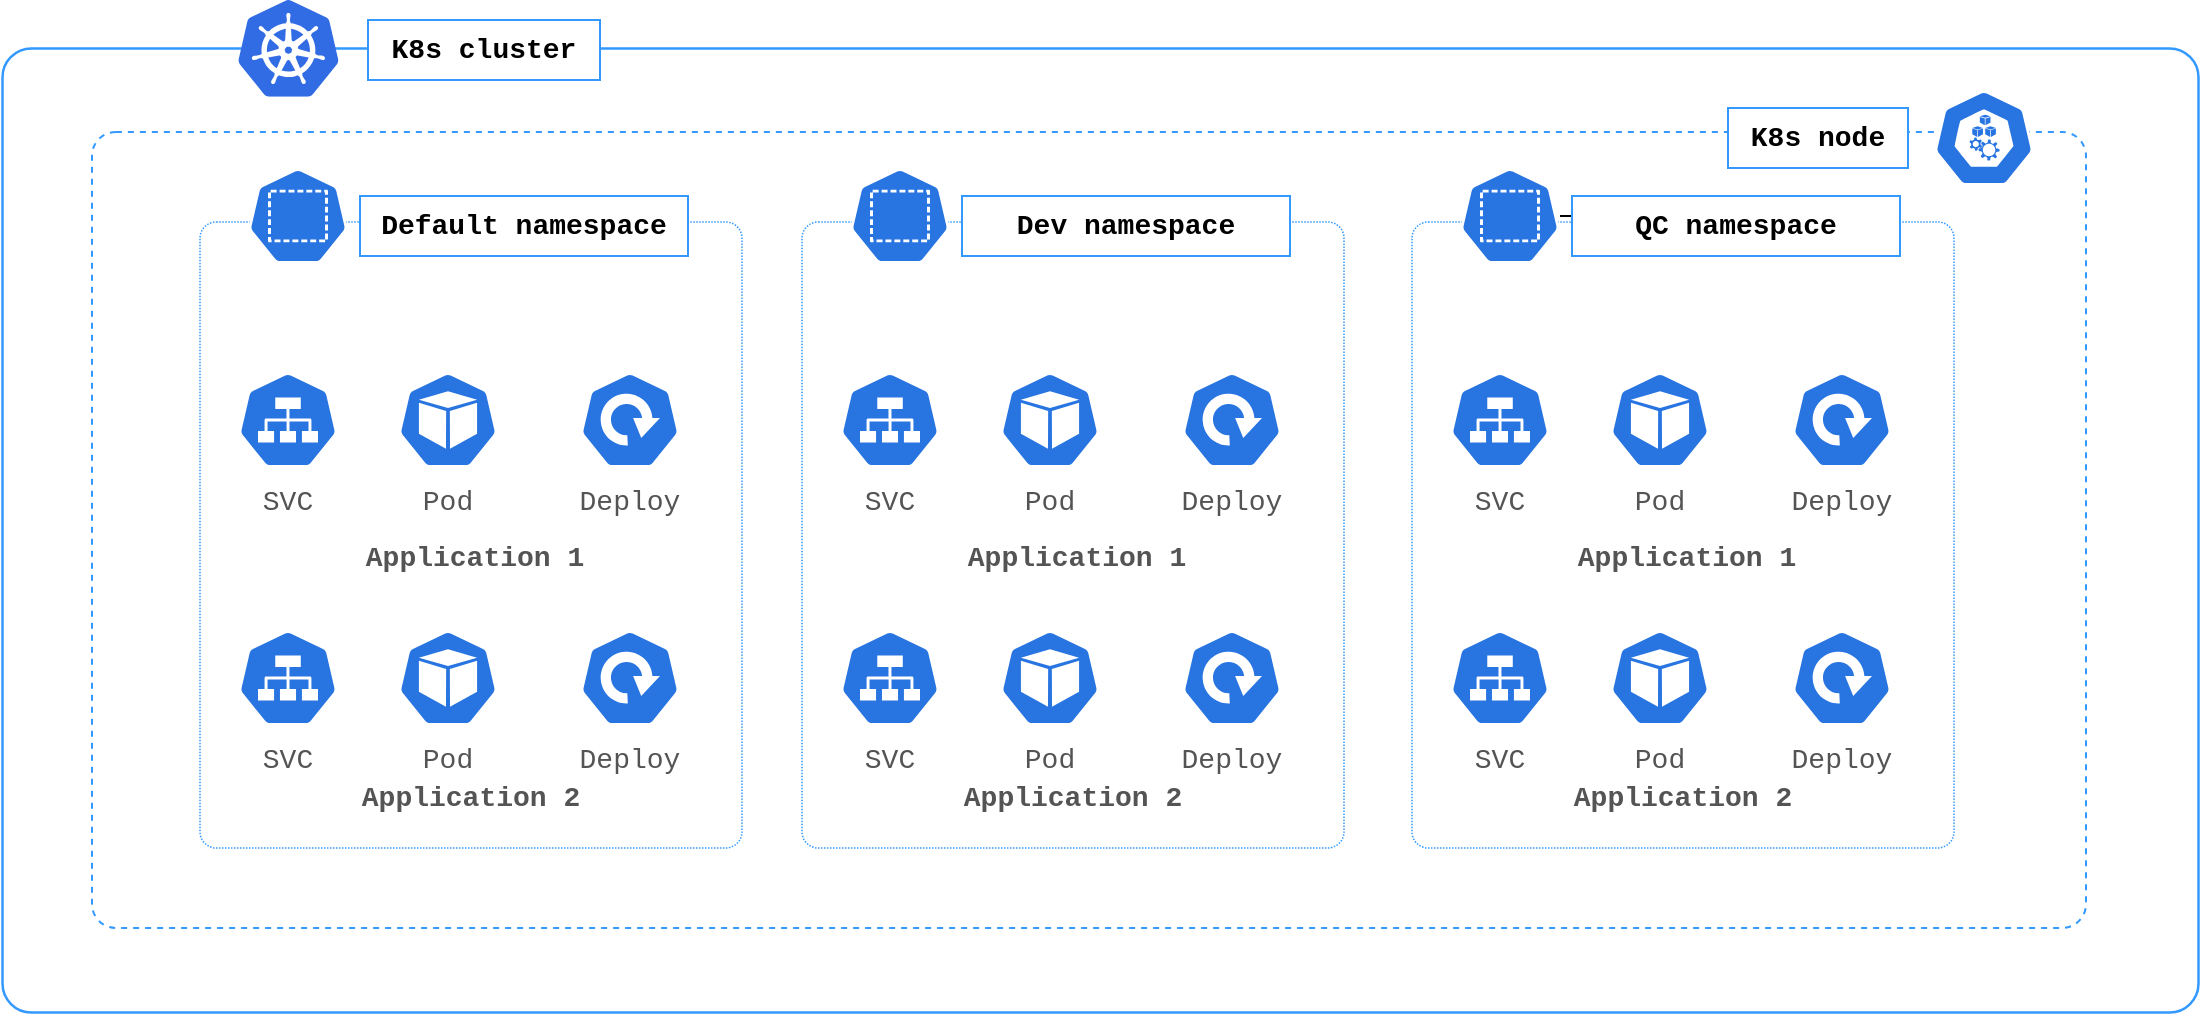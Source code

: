 <mxfile version="15.5.0" type="github" pages="2">
  <diagram id="HsrOm1_-CMgYArvelwjv" name="Namespaces">
    <mxGraphModel dx="685" dy="2009" grid="0" gridSize="10" guides="1" tooltips="1" connect="1" arrows="1" fold="1" page="0" pageScale="1" pageWidth="850" pageHeight="1100" math="0" shadow="0">
      <root>
        <mxCell id="0" />
        <mxCell id="1" parent="0" />
        <mxCell id="qfX3zUSAlYrDEAxJLBPI-2" value="" style="rounded=1;whiteSpace=wrap;html=1;arcSize=3;strokeWidth=1.25;strokeColor=#3399FF;" vertex="1" parent="1">
          <mxGeometry x="277" y="-163" width="1098" height="482" as="geometry" />
        </mxCell>
        <mxCell id="qfX3zUSAlYrDEAxJLBPI-7" value="" style="rounded=1;whiteSpace=wrap;html=1;arcSize=3;strokeWidth=1;strokeColor=#3399FF;dashed=1;" vertex="1" parent="1">
          <mxGeometry x="322" y="-121" width="997" height="398" as="geometry" />
        </mxCell>
        <mxCell id="qfX3zUSAlYrDEAxJLBPI-1" value="" style="sketch=0;aspect=fixed;html=1;points=[];align=center;image;fontSize=12;image=img/lib/mscae/Kubernetes.svg;" vertex="1" parent="1">
          <mxGeometry x="395" y="-187" width="50.42" height="48.4" as="geometry" />
        </mxCell>
        <mxCell id="qfX3zUSAlYrDEAxJLBPI-3" value="&lt;font face=&quot;Courier New&quot; style=&quot;font-size: 14px&quot;&gt;&lt;b&gt;K8s cluster&lt;/b&gt;&lt;/font&gt;" style="text;html=1;align=center;verticalAlign=middle;whiteSpace=wrap;rounded=0;fillColor=#FFFFFF;strokeColor=#3399FF;" vertex="1" parent="1">
          <mxGeometry x="460" y="-177" width="116" height="30" as="geometry" />
        </mxCell>
        <mxCell id="qfX3zUSAlYrDEAxJLBPI-5" value="" style="sketch=0;html=1;dashed=0;whitespace=wrap;fillColor=#2875E2;strokeColor=#ffffff;points=[[0.005,0.63,0],[0.1,0.2,0],[0.9,0.2,0],[0.5,0,0],[0.995,0.63,0],[0.72,0.99,0],[0.5,1,0],[0.28,0.99,0]];shape=mxgraph.kubernetes.icon;prIcon=node;fontFamily=Courier New;fontSize=14;fontColor=#545454;" vertex="1" parent="1">
          <mxGeometry x="1243" y="-142" width="50" height="48" as="geometry" />
        </mxCell>
        <mxCell id="qfX3zUSAlYrDEAxJLBPI-8" value="&lt;font face=&quot;Courier New&quot; style=&quot;font-size: 14px&quot;&gt;&lt;b&gt;K8s node&lt;/b&gt;&lt;/font&gt;" style="text;html=1;align=center;verticalAlign=middle;whiteSpace=wrap;rounded=0;fillColor=#FFFFFF;strokeColor=#3399FF;" vertex="1" parent="1">
          <mxGeometry x="1140" y="-133" width="90" height="30" as="geometry" />
        </mxCell>
        <mxCell id="qfX3zUSAlYrDEAxJLBPI-10" value="" style="rounded=1;whiteSpace=wrap;html=1;arcSize=3;strokeWidth=0.75;strokeColor=#3399FF;dashed=1;dashPattern=1 1;" vertex="1" parent="1">
          <mxGeometry x="376" y="-76" width="271" height="313" as="geometry" />
        </mxCell>
        <mxCell id="qfX3zUSAlYrDEAxJLBPI-11" value="" style="sketch=0;html=1;dashed=0;whitespace=wrap;fillColor=#2875E2;strokeColor=#ffffff;points=[[0.005,0.63,0],[0.1,0.2,0],[0.9,0.2,0],[0.5,0,0],[0.995,0.63,0],[0.72,0.99,0],[0.5,1,0],[0.28,0.99,0]];shape=mxgraph.kubernetes.icon;prIcon=svc;fontFamily=Courier New;fontSize=14;fontColor=#545454;" vertex="1" parent="1">
          <mxGeometry x="395" y="-1" width="50" height="48" as="geometry" />
        </mxCell>
        <mxCell id="qfX3zUSAlYrDEAxJLBPI-12" value="" style="sketch=0;html=1;dashed=0;whitespace=wrap;fillColor=#2875E2;strokeColor=#ffffff;points=[[0.005,0.63,0],[0.1,0.2,0],[0.9,0.2,0],[0.5,0,0],[0.995,0.63,0],[0.72,0.99,0],[0.5,1,0],[0.28,0.99,0]];shape=mxgraph.kubernetes.icon;prIcon=pod;fontFamily=Courier New;fontSize=14;fontColor=#545454;" vertex="1" parent="1">
          <mxGeometry x="475" y="-1" width="50" height="48" as="geometry" />
        </mxCell>
        <mxCell id="qfX3zUSAlYrDEAxJLBPI-13" value="" style="sketch=0;html=1;dashed=0;whitespace=wrap;fillColor=#2875E2;strokeColor=#ffffff;points=[[0.005,0.63,0],[0.1,0.2,0],[0.9,0.2,0],[0.5,0,0],[0.995,0.63,0],[0.72,0.99,0],[0.5,1,0],[0.28,0.99,0]];shape=mxgraph.kubernetes.icon;prIcon=deploy;fontFamily=Courier New;fontSize=14;fontColor=#545454;" vertex="1" parent="1">
          <mxGeometry x="566" y="-1" width="50" height="48" as="geometry" />
        </mxCell>
        <mxCell id="qfX3zUSAlYrDEAxJLBPI-14" value="" style="sketch=0;html=1;dashed=0;whitespace=wrap;fillColor=#2875E2;strokeColor=#ffffff;points=[[0.005,0.63,0],[0.1,0.2,0],[0.9,0.2,0],[0.5,0,0],[0.995,0.63,0],[0.72,0.99,0],[0.5,1,0],[0.28,0.99,0]];shape=mxgraph.kubernetes.icon;prIcon=svc;fontFamily=Courier New;fontSize=14;fontColor=#545454;" vertex="1" parent="1">
          <mxGeometry x="395" y="128" width="50" height="48" as="geometry" />
        </mxCell>
        <mxCell id="qfX3zUSAlYrDEAxJLBPI-15" value="" style="sketch=0;html=1;dashed=0;whitespace=wrap;fillColor=#2875E2;strokeColor=#ffffff;points=[[0.005,0.63,0],[0.1,0.2,0],[0.9,0.2,0],[0.5,0,0],[0.995,0.63,0],[0.72,0.99,0],[0.5,1,0],[0.28,0.99,0]];shape=mxgraph.kubernetes.icon;prIcon=pod;fontFamily=Courier New;fontSize=14;fontColor=#545454;" vertex="1" parent="1">
          <mxGeometry x="475" y="128" width="50" height="48" as="geometry" />
        </mxCell>
        <mxCell id="qfX3zUSAlYrDEAxJLBPI-16" value="" style="sketch=0;html=1;dashed=0;whitespace=wrap;fillColor=#2875E2;strokeColor=#ffffff;points=[[0.005,0.63,0],[0.1,0.2,0],[0.9,0.2,0],[0.5,0,0],[0.995,0.63,0],[0.72,0.99,0],[0.5,1,0],[0.28,0.99,0]];shape=mxgraph.kubernetes.icon;prIcon=deploy;fontFamily=Courier New;fontSize=14;fontColor=#545454;" vertex="1" parent="1">
          <mxGeometry x="566" y="128" width="50" height="48" as="geometry" />
        </mxCell>
        <mxCell id="qfX3zUSAlYrDEAxJLBPI-9" value="" style="sketch=0;html=1;dashed=0;whitespace=wrap;fillColor=#2875E2;strokeColor=#ffffff;points=[[0.005,0.63,0],[0.1,0.2,0],[0.9,0.2,0],[0.5,0,0],[0.995,0.63,0],[0.72,0.99,0],[0.5,1,0],[0.28,0.99,0]];shape=mxgraph.kubernetes.icon;prIcon=ns;fontFamily=Courier New;fontSize=14;fontColor=#545454;" vertex="1" parent="1">
          <mxGeometry x="400" y="-103" width="50" height="48" as="geometry" />
        </mxCell>
        <mxCell id="qfX3zUSAlYrDEAxJLBPI-17" value="&lt;font face=&quot;Courier New&quot;&gt;&lt;span style=&quot;font-size: 14px&quot;&gt;&lt;b&gt;Default namespace&lt;/b&gt;&lt;/span&gt;&lt;/font&gt;" style="text;html=1;align=center;verticalAlign=middle;whiteSpace=wrap;rounded=0;fillColor=#FFFFFF;strokeColor=#3399FF;" vertex="1" parent="1">
          <mxGeometry x="456" y="-89" width="164" height="30" as="geometry" />
        </mxCell>
        <mxCell id="qfX3zUSAlYrDEAxJLBPI-18" value="SVC" style="text;html=1;strokeColor=none;fillColor=none;align=center;verticalAlign=middle;whiteSpace=wrap;rounded=0;fontFamily=Courier New;fontSize=14;fontColor=#545454;" vertex="1" parent="1">
          <mxGeometry x="390" y="49" width="60" height="30" as="geometry" />
        </mxCell>
        <mxCell id="qfX3zUSAlYrDEAxJLBPI-19" value="Pod" style="text;html=1;strokeColor=none;fillColor=none;align=center;verticalAlign=middle;whiteSpace=wrap;rounded=0;fontFamily=Courier New;fontSize=14;fontColor=#545454;" vertex="1" parent="1">
          <mxGeometry x="470" y="49" width="60" height="30" as="geometry" />
        </mxCell>
        <mxCell id="qfX3zUSAlYrDEAxJLBPI-20" value="Deploy" style="text;html=1;strokeColor=none;fillColor=none;align=center;verticalAlign=middle;whiteSpace=wrap;rounded=0;fontFamily=Courier New;fontSize=14;fontColor=#545454;" vertex="1" parent="1">
          <mxGeometry x="561" y="49" width="60" height="30" as="geometry" />
        </mxCell>
        <mxCell id="qfX3zUSAlYrDEAxJLBPI-21" value="Deploy" style="text;html=1;strokeColor=none;fillColor=none;align=center;verticalAlign=middle;whiteSpace=wrap;rounded=0;fontFamily=Courier New;fontSize=14;fontColor=#545454;" vertex="1" parent="1">
          <mxGeometry x="561" y="178" width="60" height="30" as="geometry" />
        </mxCell>
        <mxCell id="qfX3zUSAlYrDEAxJLBPI-22" value="Pod" style="text;html=1;strokeColor=none;fillColor=none;align=center;verticalAlign=middle;whiteSpace=wrap;rounded=0;fontFamily=Courier New;fontSize=14;fontColor=#545454;" vertex="1" parent="1">
          <mxGeometry x="470" y="178" width="60" height="30" as="geometry" />
        </mxCell>
        <mxCell id="qfX3zUSAlYrDEAxJLBPI-23" value="SVC" style="text;html=1;strokeColor=none;fillColor=none;align=center;verticalAlign=middle;whiteSpace=wrap;rounded=0;fontFamily=Courier New;fontSize=14;fontColor=#545454;" vertex="1" parent="1">
          <mxGeometry x="390" y="178" width="60" height="30" as="geometry" />
        </mxCell>
        <mxCell id="qfX3zUSAlYrDEAxJLBPI-24" style="edgeStyle=orthogonalEdgeStyle;rounded=0;orthogonalLoop=1;jettySize=auto;html=1;exitX=0.5;exitY=1;exitDx=0;exitDy=0;fontFamily=Courier New;fontSize=14;fontColor=#545454;" edge="1" parent="1" source="qfX3zUSAlYrDEAxJLBPI-23" target="qfX3zUSAlYrDEAxJLBPI-23">
          <mxGeometry relative="1" as="geometry" />
        </mxCell>
        <mxCell id="qfX3zUSAlYrDEAxJLBPI-28" value="&lt;b&gt;Application 1&lt;/b&gt;" style="text;html=1;strokeColor=none;fillColor=none;align=center;verticalAlign=middle;whiteSpace=wrap;rounded=0;fontFamily=Courier New;fontSize=14;fontColor=#545454;" vertex="1" parent="1">
          <mxGeometry x="439" y="77" width="149" height="30" as="geometry" />
        </mxCell>
        <mxCell id="qfX3zUSAlYrDEAxJLBPI-29" value="&lt;b&gt;Application 2&lt;/b&gt;" style="text;html=1;strokeColor=none;fillColor=none;align=center;verticalAlign=middle;whiteSpace=wrap;rounded=0;fontFamily=Courier New;fontSize=14;fontColor=#545454;" vertex="1" parent="1">
          <mxGeometry x="436.5" y="197" width="149" height="30" as="geometry" />
        </mxCell>
        <mxCell id="qfX3zUSAlYrDEAxJLBPI-32" value="" style="rounded=1;whiteSpace=wrap;html=1;arcSize=3;strokeWidth=0.75;strokeColor=#3399FF;dashed=1;dashPattern=1 1;" vertex="1" parent="1">
          <mxGeometry x="677" y="-76" width="271" height="313" as="geometry" />
        </mxCell>
        <mxCell id="qfX3zUSAlYrDEAxJLBPI-33" value="" style="sketch=0;html=1;dashed=0;whitespace=wrap;fillColor=#2875E2;strokeColor=#ffffff;points=[[0.005,0.63,0],[0.1,0.2,0],[0.9,0.2,0],[0.5,0,0],[0.995,0.63,0],[0.72,0.99,0],[0.5,1,0],[0.28,0.99,0]];shape=mxgraph.kubernetes.icon;prIcon=svc;fontFamily=Courier New;fontSize=14;fontColor=#545454;" vertex="1" parent="1">
          <mxGeometry x="696" y="-1" width="50" height="48" as="geometry" />
        </mxCell>
        <mxCell id="qfX3zUSAlYrDEAxJLBPI-34" value="SVC" style="text;html=1;strokeColor=none;fillColor=none;align=center;verticalAlign=middle;whiteSpace=wrap;rounded=0;fontFamily=Courier New;fontSize=14;fontColor=#545454;" vertex="1" parent="1">
          <mxGeometry x="691" y="49" width="60" height="30" as="geometry" />
        </mxCell>
        <mxCell id="qfX3zUSAlYrDEAxJLBPI-35" value="" style="sketch=0;html=1;dashed=0;whitespace=wrap;fillColor=#2875E2;strokeColor=#ffffff;points=[[0.005,0.63,0],[0.1,0.2,0],[0.9,0.2,0],[0.5,0,0],[0.995,0.63,0],[0.72,0.99,0],[0.5,1,0],[0.28,0.99,0]];shape=mxgraph.kubernetes.icon;prIcon=pod;fontFamily=Courier New;fontSize=14;fontColor=#545454;" vertex="1" parent="1">
          <mxGeometry x="776" y="-1" width="50" height="48" as="geometry" />
        </mxCell>
        <mxCell id="qfX3zUSAlYrDEAxJLBPI-36" value="Pod" style="text;html=1;strokeColor=none;fillColor=none;align=center;verticalAlign=middle;whiteSpace=wrap;rounded=0;fontFamily=Courier New;fontSize=14;fontColor=#545454;" vertex="1" parent="1">
          <mxGeometry x="771" y="49" width="60" height="30" as="geometry" />
        </mxCell>
        <mxCell id="qfX3zUSAlYrDEAxJLBPI-37" value="" style="sketch=0;html=1;dashed=0;whitespace=wrap;fillColor=#2875E2;strokeColor=#ffffff;points=[[0.005,0.63,0],[0.1,0.2,0],[0.9,0.2,0],[0.5,0,0],[0.995,0.63,0],[0.72,0.99,0],[0.5,1,0],[0.28,0.99,0]];shape=mxgraph.kubernetes.icon;prIcon=deploy;fontFamily=Courier New;fontSize=14;fontColor=#545454;" vertex="1" parent="1">
          <mxGeometry x="867" y="-1" width="50" height="48" as="geometry" />
        </mxCell>
        <mxCell id="qfX3zUSAlYrDEAxJLBPI-38" value="Deploy" style="text;html=1;strokeColor=none;fillColor=none;align=center;verticalAlign=middle;whiteSpace=wrap;rounded=0;fontFamily=Courier New;fontSize=14;fontColor=#545454;" vertex="1" parent="1">
          <mxGeometry x="862" y="49" width="60" height="30" as="geometry" />
        </mxCell>
        <mxCell id="qfX3zUSAlYrDEAxJLBPI-39" value="&lt;b&gt;Application 1&lt;/b&gt;" style="text;html=1;strokeColor=none;fillColor=none;align=center;verticalAlign=middle;whiteSpace=wrap;rounded=0;fontFamily=Courier New;fontSize=14;fontColor=#545454;" vertex="1" parent="1">
          <mxGeometry x="740" y="77" width="149" height="30" as="geometry" />
        </mxCell>
        <mxCell id="qfX3zUSAlYrDEAxJLBPI-40" value="" style="sketch=0;html=1;dashed=0;whitespace=wrap;fillColor=#2875E2;strokeColor=#ffffff;points=[[0.005,0.63,0],[0.1,0.2,0],[0.9,0.2,0],[0.5,0,0],[0.995,0.63,0],[0.72,0.99,0],[0.5,1,0],[0.28,0.99,0]];shape=mxgraph.kubernetes.icon;prIcon=deploy;fontFamily=Courier New;fontSize=14;fontColor=#545454;" vertex="1" parent="1">
          <mxGeometry x="867" y="128" width="50" height="48" as="geometry" />
        </mxCell>
        <mxCell id="qfX3zUSAlYrDEAxJLBPI-41" value="" style="sketch=0;html=1;dashed=0;whitespace=wrap;fillColor=#2875E2;strokeColor=#ffffff;points=[[0.005,0.63,0],[0.1,0.2,0],[0.9,0.2,0],[0.5,0,0],[0.995,0.63,0],[0.72,0.99,0],[0.5,1,0],[0.28,0.99,0]];shape=mxgraph.kubernetes.icon;prIcon=pod;fontFamily=Courier New;fontSize=14;fontColor=#545454;" vertex="1" parent="1">
          <mxGeometry x="776" y="128" width="50" height="48" as="geometry" />
        </mxCell>
        <mxCell id="qfX3zUSAlYrDEAxJLBPI-42" value="" style="sketch=0;html=1;dashed=0;whitespace=wrap;fillColor=#2875E2;strokeColor=#ffffff;points=[[0.005,0.63,0],[0.1,0.2,0],[0.9,0.2,0],[0.5,0,0],[0.995,0.63,0],[0.72,0.99,0],[0.5,1,0],[0.28,0.99,0]];shape=mxgraph.kubernetes.icon;prIcon=svc;fontFamily=Courier New;fontSize=14;fontColor=#545454;" vertex="1" parent="1">
          <mxGeometry x="696" y="128" width="50" height="48" as="geometry" />
        </mxCell>
        <mxCell id="qfX3zUSAlYrDEAxJLBPI-43" value="SVC" style="text;html=1;strokeColor=none;fillColor=none;align=center;verticalAlign=middle;whiteSpace=wrap;rounded=0;fontFamily=Courier New;fontSize=14;fontColor=#545454;" vertex="1" parent="1">
          <mxGeometry x="691" y="178" width="60" height="30" as="geometry" />
        </mxCell>
        <mxCell id="qfX3zUSAlYrDEAxJLBPI-44" value="Pod" style="text;html=1;strokeColor=none;fillColor=none;align=center;verticalAlign=middle;whiteSpace=wrap;rounded=0;fontFamily=Courier New;fontSize=14;fontColor=#545454;" vertex="1" parent="1">
          <mxGeometry x="771" y="178" width="60" height="30" as="geometry" />
        </mxCell>
        <mxCell id="qfX3zUSAlYrDEAxJLBPI-45" value="Deploy" style="text;html=1;strokeColor=none;fillColor=none;align=center;verticalAlign=middle;whiteSpace=wrap;rounded=0;fontFamily=Courier New;fontSize=14;fontColor=#545454;" vertex="1" parent="1">
          <mxGeometry x="862" y="178" width="60" height="30" as="geometry" />
        </mxCell>
        <mxCell id="qfX3zUSAlYrDEAxJLBPI-46" value="&lt;b&gt;Application 2&lt;/b&gt;" style="text;html=1;strokeColor=none;fillColor=none;align=center;verticalAlign=middle;whiteSpace=wrap;rounded=0;fontFamily=Courier New;fontSize=14;fontColor=#545454;" vertex="1" parent="1">
          <mxGeometry x="737.5" y="197" width="149" height="30" as="geometry" />
        </mxCell>
        <mxCell id="qfX3zUSAlYrDEAxJLBPI-64" value="" style="edgeStyle=orthogonalEdgeStyle;rounded=0;orthogonalLoop=1;jettySize=auto;html=1;fontFamily=Courier New;fontSize=14;fontColor=#545454;" edge="1" parent="1" source="qfX3zUSAlYrDEAxJLBPI-47" target="qfX3zUSAlYrDEAxJLBPI-48">
          <mxGeometry relative="1" as="geometry" />
        </mxCell>
        <mxCell id="qfX3zUSAlYrDEAxJLBPI-49" value="" style="rounded=1;whiteSpace=wrap;html=1;arcSize=3;strokeWidth=0.75;strokeColor=#3399FF;dashed=1;dashPattern=1 1;" vertex="1" parent="1">
          <mxGeometry x="982" y="-76" width="271" height="313" as="geometry" />
        </mxCell>
        <mxCell id="qfX3zUSAlYrDEAxJLBPI-50" value="" style="sketch=0;html=1;dashed=0;whitespace=wrap;fillColor=#2875E2;strokeColor=#ffffff;points=[[0.005,0.63,0],[0.1,0.2,0],[0.9,0.2,0],[0.5,0,0],[0.995,0.63,0],[0.72,0.99,0],[0.5,1,0],[0.28,0.99,0]];shape=mxgraph.kubernetes.icon;prIcon=svc;fontFamily=Courier New;fontSize=14;fontColor=#545454;" vertex="1" parent="1">
          <mxGeometry x="1001" y="-1" width="50" height="48" as="geometry" />
        </mxCell>
        <mxCell id="qfX3zUSAlYrDEAxJLBPI-51" value="SVC" style="text;html=1;strokeColor=none;fillColor=none;align=center;verticalAlign=middle;whiteSpace=wrap;rounded=0;fontFamily=Courier New;fontSize=14;fontColor=#545454;" vertex="1" parent="1">
          <mxGeometry x="996" y="49" width="60" height="30" as="geometry" />
        </mxCell>
        <mxCell id="qfX3zUSAlYrDEAxJLBPI-52" value="" style="sketch=0;html=1;dashed=0;whitespace=wrap;fillColor=#2875E2;strokeColor=#ffffff;points=[[0.005,0.63,0],[0.1,0.2,0],[0.9,0.2,0],[0.5,0,0],[0.995,0.63,0],[0.72,0.99,0],[0.5,1,0],[0.28,0.99,0]];shape=mxgraph.kubernetes.icon;prIcon=pod;fontFamily=Courier New;fontSize=14;fontColor=#545454;" vertex="1" parent="1">
          <mxGeometry x="1081" y="-1" width="50" height="48" as="geometry" />
        </mxCell>
        <mxCell id="qfX3zUSAlYrDEAxJLBPI-53" value="Pod" style="text;html=1;strokeColor=none;fillColor=none;align=center;verticalAlign=middle;whiteSpace=wrap;rounded=0;fontFamily=Courier New;fontSize=14;fontColor=#545454;" vertex="1" parent="1">
          <mxGeometry x="1076" y="49" width="60" height="30" as="geometry" />
        </mxCell>
        <mxCell id="qfX3zUSAlYrDEAxJLBPI-54" value="" style="sketch=0;html=1;dashed=0;whitespace=wrap;fillColor=#2875E2;strokeColor=#ffffff;points=[[0.005,0.63,0],[0.1,0.2,0],[0.9,0.2,0],[0.5,0,0],[0.995,0.63,0],[0.72,0.99,0],[0.5,1,0],[0.28,0.99,0]];shape=mxgraph.kubernetes.icon;prIcon=deploy;fontFamily=Courier New;fontSize=14;fontColor=#545454;" vertex="1" parent="1">
          <mxGeometry x="1172" y="-1" width="50" height="48" as="geometry" />
        </mxCell>
        <mxCell id="qfX3zUSAlYrDEAxJLBPI-55" value="Deploy" style="text;html=1;strokeColor=none;fillColor=none;align=center;verticalAlign=middle;whiteSpace=wrap;rounded=0;fontFamily=Courier New;fontSize=14;fontColor=#545454;" vertex="1" parent="1">
          <mxGeometry x="1167" y="49" width="60" height="30" as="geometry" />
        </mxCell>
        <mxCell id="qfX3zUSAlYrDEAxJLBPI-56" value="&lt;b&gt;Application 1&lt;/b&gt;" style="text;html=1;strokeColor=none;fillColor=none;align=center;verticalAlign=middle;whiteSpace=wrap;rounded=0;fontFamily=Courier New;fontSize=14;fontColor=#545454;" vertex="1" parent="1">
          <mxGeometry x="1045" y="77" width="149" height="30" as="geometry" />
        </mxCell>
        <mxCell id="qfX3zUSAlYrDEAxJLBPI-57" value="" style="sketch=0;html=1;dashed=0;whitespace=wrap;fillColor=#2875E2;strokeColor=#ffffff;points=[[0.005,0.63,0],[0.1,0.2,0],[0.9,0.2,0],[0.5,0,0],[0.995,0.63,0],[0.72,0.99,0],[0.5,1,0],[0.28,0.99,0]];shape=mxgraph.kubernetes.icon;prIcon=deploy;fontFamily=Courier New;fontSize=14;fontColor=#545454;" vertex="1" parent="1">
          <mxGeometry x="1172" y="128" width="50" height="48" as="geometry" />
        </mxCell>
        <mxCell id="qfX3zUSAlYrDEAxJLBPI-58" value="" style="sketch=0;html=1;dashed=0;whitespace=wrap;fillColor=#2875E2;strokeColor=#ffffff;points=[[0.005,0.63,0],[0.1,0.2,0],[0.9,0.2,0],[0.5,0,0],[0.995,0.63,0],[0.72,0.99,0],[0.5,1,0],[0.28,0.99,0]];shape=mxgraph.kubernetes.icon;prIcon=pod;fontFamily=Courier New;fontSize=14;fontColor=#545454;" vertex="1" parent="1">
          <mxGeometry x="1081" y="128" width="50" height="48" as="geometry" />
        </mxCell>
        <mxCell id="qfX3zUSAlYrDEAxJLBPI-59" value="" style="sketch=0;html=1;dashed=0;whitespace=wrap;fillColor=#2875E2;strokeColor=#ffffff;points=[[0.005,0.63,0],[0.1,0.2,0],[0.9,0.2,0],[0.5,0,0],[0.995,0.63,0],[0.72,0.99,0],[0.5,1,0],[0.28,0.99,0]];shape=mxgraph.kubernetes.icon;prIcon=svc;fontFamily=Courier New;fontSize=14;fontColor=#545454;" vertex="1" parent="1">
          <mxGeometry x="1001" y="128" width="50" height="48" as="geometry" />
        </mxCell>
        <mxCell id="qfX3zUSAlYrDEAxJLBPI-60" value="SVC" style="text;html=1;strokeColor=none;fillColor=none;align=center;verticalAlign=middle;whiteSpace=wrap;rounded=0;fontFamily=Courier New;fontSize=14;fontColor=#545454;" vertex="1" parent="1">
          <mxGeometry x="996" y="178" width="60" height="30" as="geometry" />
        </mxCell>
        <mxCell id="qfX3zUSAlYrDEAxJLBPI-61" value="Pod" style="text;html=1;strokeColor=none;fillColor=none;align=center;verticalAlign=middle;whiteSpace=wrap;rounded=0;fontFamily=Courier New;fontSize=14;fontColor=#545454;" vertex="1" parent="1">
          <mxGeometry x="1076" y="178" width="60" height="30" as="geometry" />
        </mxCell>
        <mxCell id="qfX3zUSAlYrDEAxJLBPI-62" value="Deploy" style="text;html=1;strokeColor=none;fillColor=none;align=center;verticalAlign=middle;whiteSpace=wrap;rounded=0;fontFamily=Courier New;fontSize=14;fontColor=#545454;" vertex="1" parent="1">
          <mxGeometry x="1167" y="178" width="60" height="30" as="geometry" />
        </mxCell>
        <mxCell id="qfX3zUSAlYrDEAxJLBPI-63" value="&lt;b&gt;Application 2&lt;/b&gt;" style="text;html=1;strokeColor=none;fillColor=none;align=center;verticalAlign=middle;whiteSpace=wrap;rounded=0;fontFamily=Courier New;fontSize=14;fontColor=#545454;" vertex="1" parent="1">
          <mxGeometry x="1042.5" y="197" width="149" height="30" as="geometry" />
        </mxCell>
        <mxCell id="qfX3zUSAlYrDEAxJLBPI-31" value="&lt;font face=&quot;Courier New&quot;&gt;&lt;span style=&quot;font-size: 14px&quot;&gt;&lt;b&gt;Dev namespace&lt;/b&gt;&lt;/span&gt;&lt;/font&gt;" style="text;html=1;align=center;verticalAlign=middle;whiteSpace=wrap;rounded=0;fillColor=#FFFFFF;strokeColor=#3399FF;" vertex="1" parent="1">
          <mxGeometry x="757" y="-89" width="164" height="30" as="geometry" />
        </mxCell>
        <mxCell id="qfX3zUSAlYrDEAxJLBPI-30" value="" style="sketch=0;html=1;dashed=0;whitespace=wrap;fillColor=#2875E2;strokeColor=#ffffff;points=[[0.005,0.63,0],[0.1,0.2,0],[0.9,0.2,0],[0.5,0,0],[0.995,0.63,0],[0.72,0.99,0],[0.5,1,0],[0.28,0.99,0]];shape=mxgraph.kubernetes.icon;prIcon=ns;fontFamily=Courier New;fontSize=14;fontColor=#545454;" vertex="1" parent="1">
          <mxGeometry x="701" y="-103" width="50" height="48" as="geometry" />
        </mxCell>
        <mxCell id="qfX3zUSAlYrDEAxJLBPI-47" value="" style="sketch=0;html=1;dashed=0;whitespace=wrap;fillColor=#2875E2;strokeColor=#ffffff;points=[[0.005,0.63,0],[0.1,0.2,0],[0.9,0.2,0],[0.5,0,0],[0.995,0.63,0],[0.72,0.99,0],[0.5,1,0],[0.28,0.99,0]];shape=mxgraph.kubernetes.icon;prIcon=ns;fontFamily=Courier New;fontSize=14;fontColor=#545454;" vertex="1" parent="1">
          <mxGeometry x="1006" y="-103" width="50" height="48" as="geometry" />
        </mxCell>
        <mxCell id="qfX3zUSAlYrDEAxJLBPI-48" value="&lt;font face=&quot;Courier New&quot;&gt;&lt;span style=&quot;font-size: 14px&quot;&gt;&lt;b&gt;QC namespace&lt;/b&gt;&lt;/span&gt;&lt;/font&gt;" style="text;html=1;align=center;verticalAlign=middle;whiteSpace=wrap;rounded=0;fillColor=#FFFFFF;strokeColor=#3399FF;" vertex="1" parent="1">
          <mxGeometry x="1062" y="-89" width="164" height="30" as="geometry" />
        </mxCell>
      </root>
    </mxGraphModel>
  </diagram>
  <diagram id="im4fybtyMQWG1npgFkDY" name="Relationship">
    <mxGraphModel dx="2042" dy="769" grid="0" gridSize="10" guides="1" tooltips="1" connect="1" arrows="1" fold="1" page="0" pageScale="1" pageWidth="850" pageHeight="1100" math="0" shadow="0">
      <root>
        <mxCell id="JbPw1omtncLrUjerDIQZ-0" />
        <mxCell id="JbPw1omtncLrUjerDIQZ-1" parent="JbPw1omtncLrUjerDIQZ-0" />
        <mxCell id="JbPw1omtncLrUjerDIQZ-17" style="edgeStyle=orthogonalEdgeStyle;rounded=0;orthogonalLoop=1;jettySize=auto;html=1;entryX=0;entryY=0.5;entryDx=0;entryDy=0;fontFamily=Courier New;fontSize=15;fontColor=#545454;strokeColor=#787878;" edge="1" parent="JbPw1omtncLrUjerDIQZ-1" source="JbPw1omtncLrUjerDIQZ-2" target="JbPw1omtncLrUjerDIQZ-4">
          <mxGeometry relative="1" as="geometry" />
        </mxCell>
        <mxCell id="JbPw1omtncLrUjerDIQZ-2" value="Kubernetes" style="rounded=0;whiteSpace=wrap;html=1;dashed=1;fontFamily=Courier New;fontSize=15;strokeColor=none;strokeWidth=1.25;fillColor=#fff2cc;" vertex="1" parent="JbPw1omtncLrUjerDIQZ-1">
          <mxGeometry x="41" y="173" width="120" height="82" as="geometry" />
        </mxCell>
        <mxCell id="JbPw1omtncLrUjerDIQZ-18" style="edgeStyle=orthogonalEdgeStyle;rounded=0;orthogonalLoop=1;jettySize=auto;html=1;fontFamily=Courier New;fontSize=15;fontColor=#545454;strokeColor=#787878;" edge="1" parent="JbPw1omtncLrUjerDIQZ-1" source="JbPw1omtncLrUjerDIQZ-3" target="JbPw1omtncLrUjerDIQZ-10">
          <mxGeometry relative="1" as="geometry" />
        </mxCell>
        <mxCell id="JbPw1omtncLrUjerDIQZ-3" value="Docker" style="rounded=0;whiteSpace=wrap;html=1;dashed=1;fontFamily=Courier New;fontSize=15;strokeColor=none;strokeWidth=1.25;fillColor=#fff2cc;" vertex="1" parent="JbPw1omtncLrUjerDIQZ-1">
          <mxGeometry x="41" y="306" width="120" height="82" as="geometry" />
        </mxCell>
        <mxCell id="JbPw1omtncLrUjerDIQZ-19" style="edgeStyle=orthogonalEdgeStyle;rounded=0;orthogonalLoop=1;jettySize=auto;html=1;entryX=0;entryY=0.5;entryDx=0;entryDy=0;fontFamily=Courier New;fontSize=15;fontColor=#545454;strokeColor=#787878;" edge="1" parent="JbPw1omtncLrUjerDIQZ-1" source="JbPw1omtncLrUjerDIQZ-4" target="JbPw1omtncLrUjerDIQZ-5">
          <mxGeometry relative="1" as="geometry" />
        </mxCell>
        <mxCell id="JbPw1omtncLrUjerDIQZ-20" style="edgeStyle=orthogonalEdgeStyle;rounded=0;orthogonalLoop=1;jettySize=auto;html=1;entryX=0;entryY=0.25;entryDx=0;entryDy=0;fontFamily=Courier New;fontSize=15;fontColor=#545454;strokeColor=#787878;" edge="1" parent="JbPw1omtncLrUjerDIQZ-1" source="JbPw1omtncLrUjerDIQZ-4" target="JbPw1omtncLrUjerDIQZ-10">
          <mxGeometry relative="1" as="geometry" />
        </mxCell>
        <mxCell id="JbPw1omtncLrUjerDIQZ-4" value="Container&lt;br style=&quot;font-size: 15px;&quot;&gt;Runtime&lt;br style=&quot;font-size: 15px;&quot;&gt;Interface" style="rounded=0;whiteSpace=wrap;html=1;dashed=1;fontFamily=Courier New;fontSize=15;strokeColor=none;strokeWidth=1.25;fillColor=#dae8fc;" vertex="1" parent="JbPw1omtncLrUjerDIQZ-1">
          <mxGeometry x="224" y="173" width="120" height="82" as="geometry" />
        </mxCell>
        <mxCell id="JbPw1omtncLrUjerDIQZ-21" style="edgeStyle=orthogonalEdgeStyle;rounded=0;orthogonalLoop=1;jettySize=auto;html=1;entryX=0.008;entryY=0.195;entryDx=0;entryDy=0;entryPerimeter=0;fontFamily=Courier New;fontSize=15;fontColor=#545454;strokeColor=#787878;" edge="1" parent="JbPw1omtncLrUjerDIQZ-1" source="JbPw1omtncLrUjerDIQZ-5" target="JbPw1omtncLrUjerDIQZ-6">
          <mxGeometry relative="1" as="geometry" />
        </mxCell>
        <mxCell id="JbPw1omtncLrUjerDIQZ-5" value="CRI-O" style="rounded=0;whiteSpace=wrap;html=1;dashed=1;fontFamily=Courier New;fontSize=15;strokeColor=none;strokeWidth=1.25;fillColor=#d5e8d4;" vertex="1" parent="JbPw1omtncLrUjerDIQZ-1">
          <mxGeometry x="414" y="173" width="120" height="82" as="geometry" />
        </mxCell>
        <mxCell id="JbPw1omtncLrUjerDIQZ-23" style="edgeStyle=orthogonalEdgeStyle;rounded=0;orthogonalLoop=1;jettySize=auto;html=1;entryX=0;entryY=0.5;entryDx=0;entryDy=0;fontFamily=Courier New;fontSize=15;fontColor=#545454;strokeColor=#787878;" edge="1" parent="JbPw1omtncLrUjerDIQZ-1" source="JbPw1omtncLrUjerDIQZ-6" target="JbPw1omtncLrUjerDIQZ-7">
          <mxGeometry relative="1" as="geometry" />
        </mxCell>
        <mxCell id="JbPw1omtncLrUjerDIQZ-6" value="Open Container Intiative&lt;br style=&quot;font-size: 15px;&quot;&gt;(OCI) spec" style="rounded=0;whiteSpace=wrap;html=1;dashed=1;fontFamily=Courier New;fontSize=15;strokeColor=none;strokeWidth=1.25;fillColor=#ffe6cc;" vertex="1" parent="JbPw1omtncLrUjerDIQZ-1">
          <mxGeometry x="597" y="173" width="120" height="215" as="geometry" />
        </mxCell>
        <mxCell id="JbPw1omtncLrUjerDIQZ-24" style="edgeStyle=orthogonalEdgeStyle;rounded=0;orthogonalLoop=1;jettySize=auto;html=1;fontFamily=Courier New;fontSize=15;fontColor=#545454;strokeColor=#787878;" edge="1" parent="JbPw1omtncLrUjerDIQZ-1" source="JbPw1omtncLrUjerDIQZ-7" target="JbPw1omtncLrUjerDIQZ-8">
          <mxGeometry relative="1" as="geometry">
            <Array as="points">
              <mxPoint x="943" y="260" />
              <mxPoint x="943" y="214" />
            </Array>
          </mxGeometry>
        </mxCell>
        <mxCell id="JbPw1omtncLrUjerDIQZ-25" style="edgeStyle=orthogonalEdgeStyle;rounded=0;orthogonalLoop=1;jettySize=auto;html=1;entryX=0;entryY=0.5;entryDx=0;entryDy=0;fontFamily=Courier New;fontSize=15;fontColor=#545454;strokeColor=#787878;" edge="1" parent="JbPw1omtncLrUjerDIQZ-1" source="JbPw1omtncLrUjerDIQZ-7" target="JbPw1omtncLrUjerDIQZ-9">
          <mxGeometry relative="1" as="geometry">
            <Array as="points">
              <mxPoint x="943" y="302" />
              <mxPoint x="943" y="351" />
            </Array>
          </mxGeometry>
        </mxCell>
        <mxCell id="JbPw1omtncLrUjerDIQZ-7" value="runC" style="rounded=0;whiteSpace=wrap;html=1;dashed=1;fontFamily=Courier New;fontSize=15;strokeColor=none;strokeWidth=1.25;fillColor=#e1d5e7;" vertex="1" parent="JbPw1omtncLrUjerDIQZ-1">
          <mxGeometry x="786" y="239.5" width="120" height="82" as="geometry" />
        </mxCell>
        <mxCell id="JbPw1omtncLrUjerDIQZ-8" value="Container" style="rounded=0;whiteSpace=wrap;html=1;dashed=1;fontFamily=Courier New;fontSize=15;strokeColor=none;strokeWidth=1.25;fillColor=#f5f5f5;fontColor=#333333;" vertex="1" parent="JbPw1omtncLrUjerDIQZ-1">
          <mxGeometry x="980" y="173" width="120" height="82" as="geometry" />
        </mxCell>
        <mxCell id="JbPw1omtncLrUjerDIQZ-9" value="Container" style="rounded=0;whiteSpace=wrap;html=1;dashed=1;fontFamily=Courier New;fontSize=15;strokeColor=none;strokeWidth=1.25;fillColor=#f5f5f5;fontColor=#333333;" vertex="1" parent="JbPw1omtncLrUjerDIQZ-1">
          <mxGeometry x="980" y="310" width="120" height="82" as="geometry" />
        </mxCell>
        <mxCell id="JbPw1omtncLrUjerDIQZ-22" style="edgeStyle=orthogonalEdgeStyle;rounded=0;orthogonalLoop=1;jettySize=auto;html=1;entryX=0.017;entryY=0.809;entryDx=0;entryDy=0;entryPerimeter=0;fontFamily=Courier New;fontSize=15;fontColor=#545454;strokeColor=#787878;" edge="1" parent="JbPw1omtncLrUjerDIQZ-1" source="JbPw1omtncLrUjerDIQZ-10" target="JbPw1omtncLrUjerDIQZ-6">
          <mxGeometry relative="1" as="geometry" />
        </mxCell>
        <mxCell id="JbPw1omtncLrUjerDIQZ-10" value="Contaierd" style="rounded=0;whiteSpace=wrap;html=1;dashed=1;fontFamily=Courier New;fontSize=15;strokeColor=none;strokeWidth=1.25;fillColor=#d5e8d4;" vertex="1" parent="JbPw1omtncLrUjerDIQZ-1">
          <mxGeometry x="414" y="306" width="120" height="82" as="geometry" />
        </mxCell>
        <mxCell id="JbPw1omtncLrUjerDIQZ-11" value="These tools run containers in development or production." style="text;html=1;strokeColor=none;fillColor=none;align=center;verticalAlign=middle;whiteSpace=wrap;rounded=0;dashed=1;fontFamily=Courier New;fontSize=15;fontColor=#545454;" vertex="1" parent="JbPw1omtncLrUjerDIQZ-1">
          <mxGeometry x="34.5" y="496" width="133" height="82" as="geometry" />
        </mxCell>
        <mxCell id="JbPw1omtncLrUjerDIQZ-12" value="CRI is a standardized Kubernetes API that defines how Kubernetes interacts with container runtimes." style="text;html=1;strokeColor=none;fillColor=none;align=center;verticalAlign=middle;whiteSpace=wrap;rounded=0;dashed=1;fontFamily=Courier New;fontSize=15;fontColor=#545454;" vertex="1" parent="JbPw1omtncLrUjerDIQZ-1">
          <mxGeometry x="204.5" y="498" width="159" height="147" as="geometry" />
        </mxCell>
        <mxCell id="JbPw1omtncLrUjerDIQZ-13" value="Containerd and CRI-O are CRI-compliant container runtimes that implement the CRI spec." style="text;html=1;strokeColor=none;fillColor=none;align=center;verticalAlign=middle;whiteSpace=wrap;rounded=0;dashed=1;fontFamily=Courier New;fontSize=15;fontColor=#545454;" vertex="1" parent="JbPw1omtncLrUjerDIQZ-1">
          <mxGeometry x="394.5" y="492" width="159" height="143" as="geometry" />
        </mxCell>
        <mxCell id="JbPw1omtncLrUjerDIQZ-14" value="OCI provides instructions for container images, running containers and an implementation of runC." style="text;html=1;strokeColor=none;fillColor=none;align=center;verticalAlign=middle;whiteSpace=wrap;rounded=0;dashed=1;fontFamily=Courier New;fontSize=15;fontColor=#545454;" vertex="1" parent="JbPw1omtncLrUjerDIQZ-1">
          <mxGeometry x="577.5" y="486.5" width="159" height="154" as="geometry" />
        </mxCell>
        <mxCell id="JbPw1omtncLrUjerDIQZ-15" value="runC is an OCI-compliant container runtime. that creates and runs container processes" style="text;html=1;strokeColor=none;fillColor=none;align=center;verticalAlign=middle;whiteSpace=wrap;rounded=0;dashed=1;fontFamily=Courier New;fontSize=15;fontColor=#545454;" vertex="1" parent="JbPw1omtncLrUjerDIQZ-1">
          <mxGeometry x="766.5" y="487" width="159" height="154" as="geometry" />
        </mxCell>
        <mxCell id="JbPw1omtncLrUjerDIQZ-16" value="A containerized process runs in production" style="text;html=1;strokeColor=none;fillColor=none;align=center;verticalAlign=middle;whiteSpace=wrap;rounded=0;dashed=1;fontFamily=Courier New;fontSize=15;fontColor=#545454;" vertex="1" parent="JbPw1omtncLrUjerDIQZ-1">
          <mxGeometry x="968.5" y="489" width="143" height="71" as="geometry" />
        </mxCell>
        <mxCell id="JbPw1omtncLrUjerDIQZ-27" value="" style="rounded=0;whiteSpace=wrap;html=1;dashed=1;fontFamily=Courier New;fontSize=15;fontColor=#545454;strokeColor=#3399FF;strokeWidth=1.25;fillColor=none;" vertex="1" parent="JbPw1omtncLrUjerDIQZ-1">
          <mxGeometry x="755" y="144" width="172" height="298" as="geometry" />
        </mxCell>
        <mxCell id="JbPw1omtncLrUjerDIQZ-28" value="Low level container runtime" style="text;html=1;strokeColor=none;fillColor=none;align=center;verticalAlign=middle;whiteSpace=wrap;rounded=0;dashed=1;fontFamily=Courier New;fontSize=15;fontColor=#545454;" vertex="1" parent="JbPw1omtncLrUjerDIQZ-1">
          <mxGeometry x="763" y="405" width="156.5" height="30" as="geometry" />
        </mxCell>
        <mxCell id="JbPw1omtncLrUjerDIQZ-31" value="" style="rounded=0;whiteSpace=wrap;html=1;dashed=1;fontFamily=Courier New;fontSize=15;fontColor=#545454;strokeColor=#3399FF;strokeWidth=1.25;fillColor=none;" vertex="1" parent="JbPw1omtncLrUjerDIQZ-1">
          <mxGeometry x="390" y="147" width="170" height="295" as="geometry" />
        </mxCell>
        <mxCell id="JbPw1omtncLrUjerDIQZ-32" value="High level container runtime" style="text;html=1;strokeColor=none;fillColor=none;align=center;verticalAlign=middle;whiteSpace=wrap;rounded=0;dashed=1;fontFamily=Courier New;fontSize=15;fontColor=#545454;" vertex="1" parent="JbPw1omtncLrUjerDIQZ-1">
          <mxGeometry x="393" y="405" width="156.5" height="30" as="geometry" />
        </mxCell>
      </root>
    </mxGraphModel>
  </diagram>
</mxfile>
